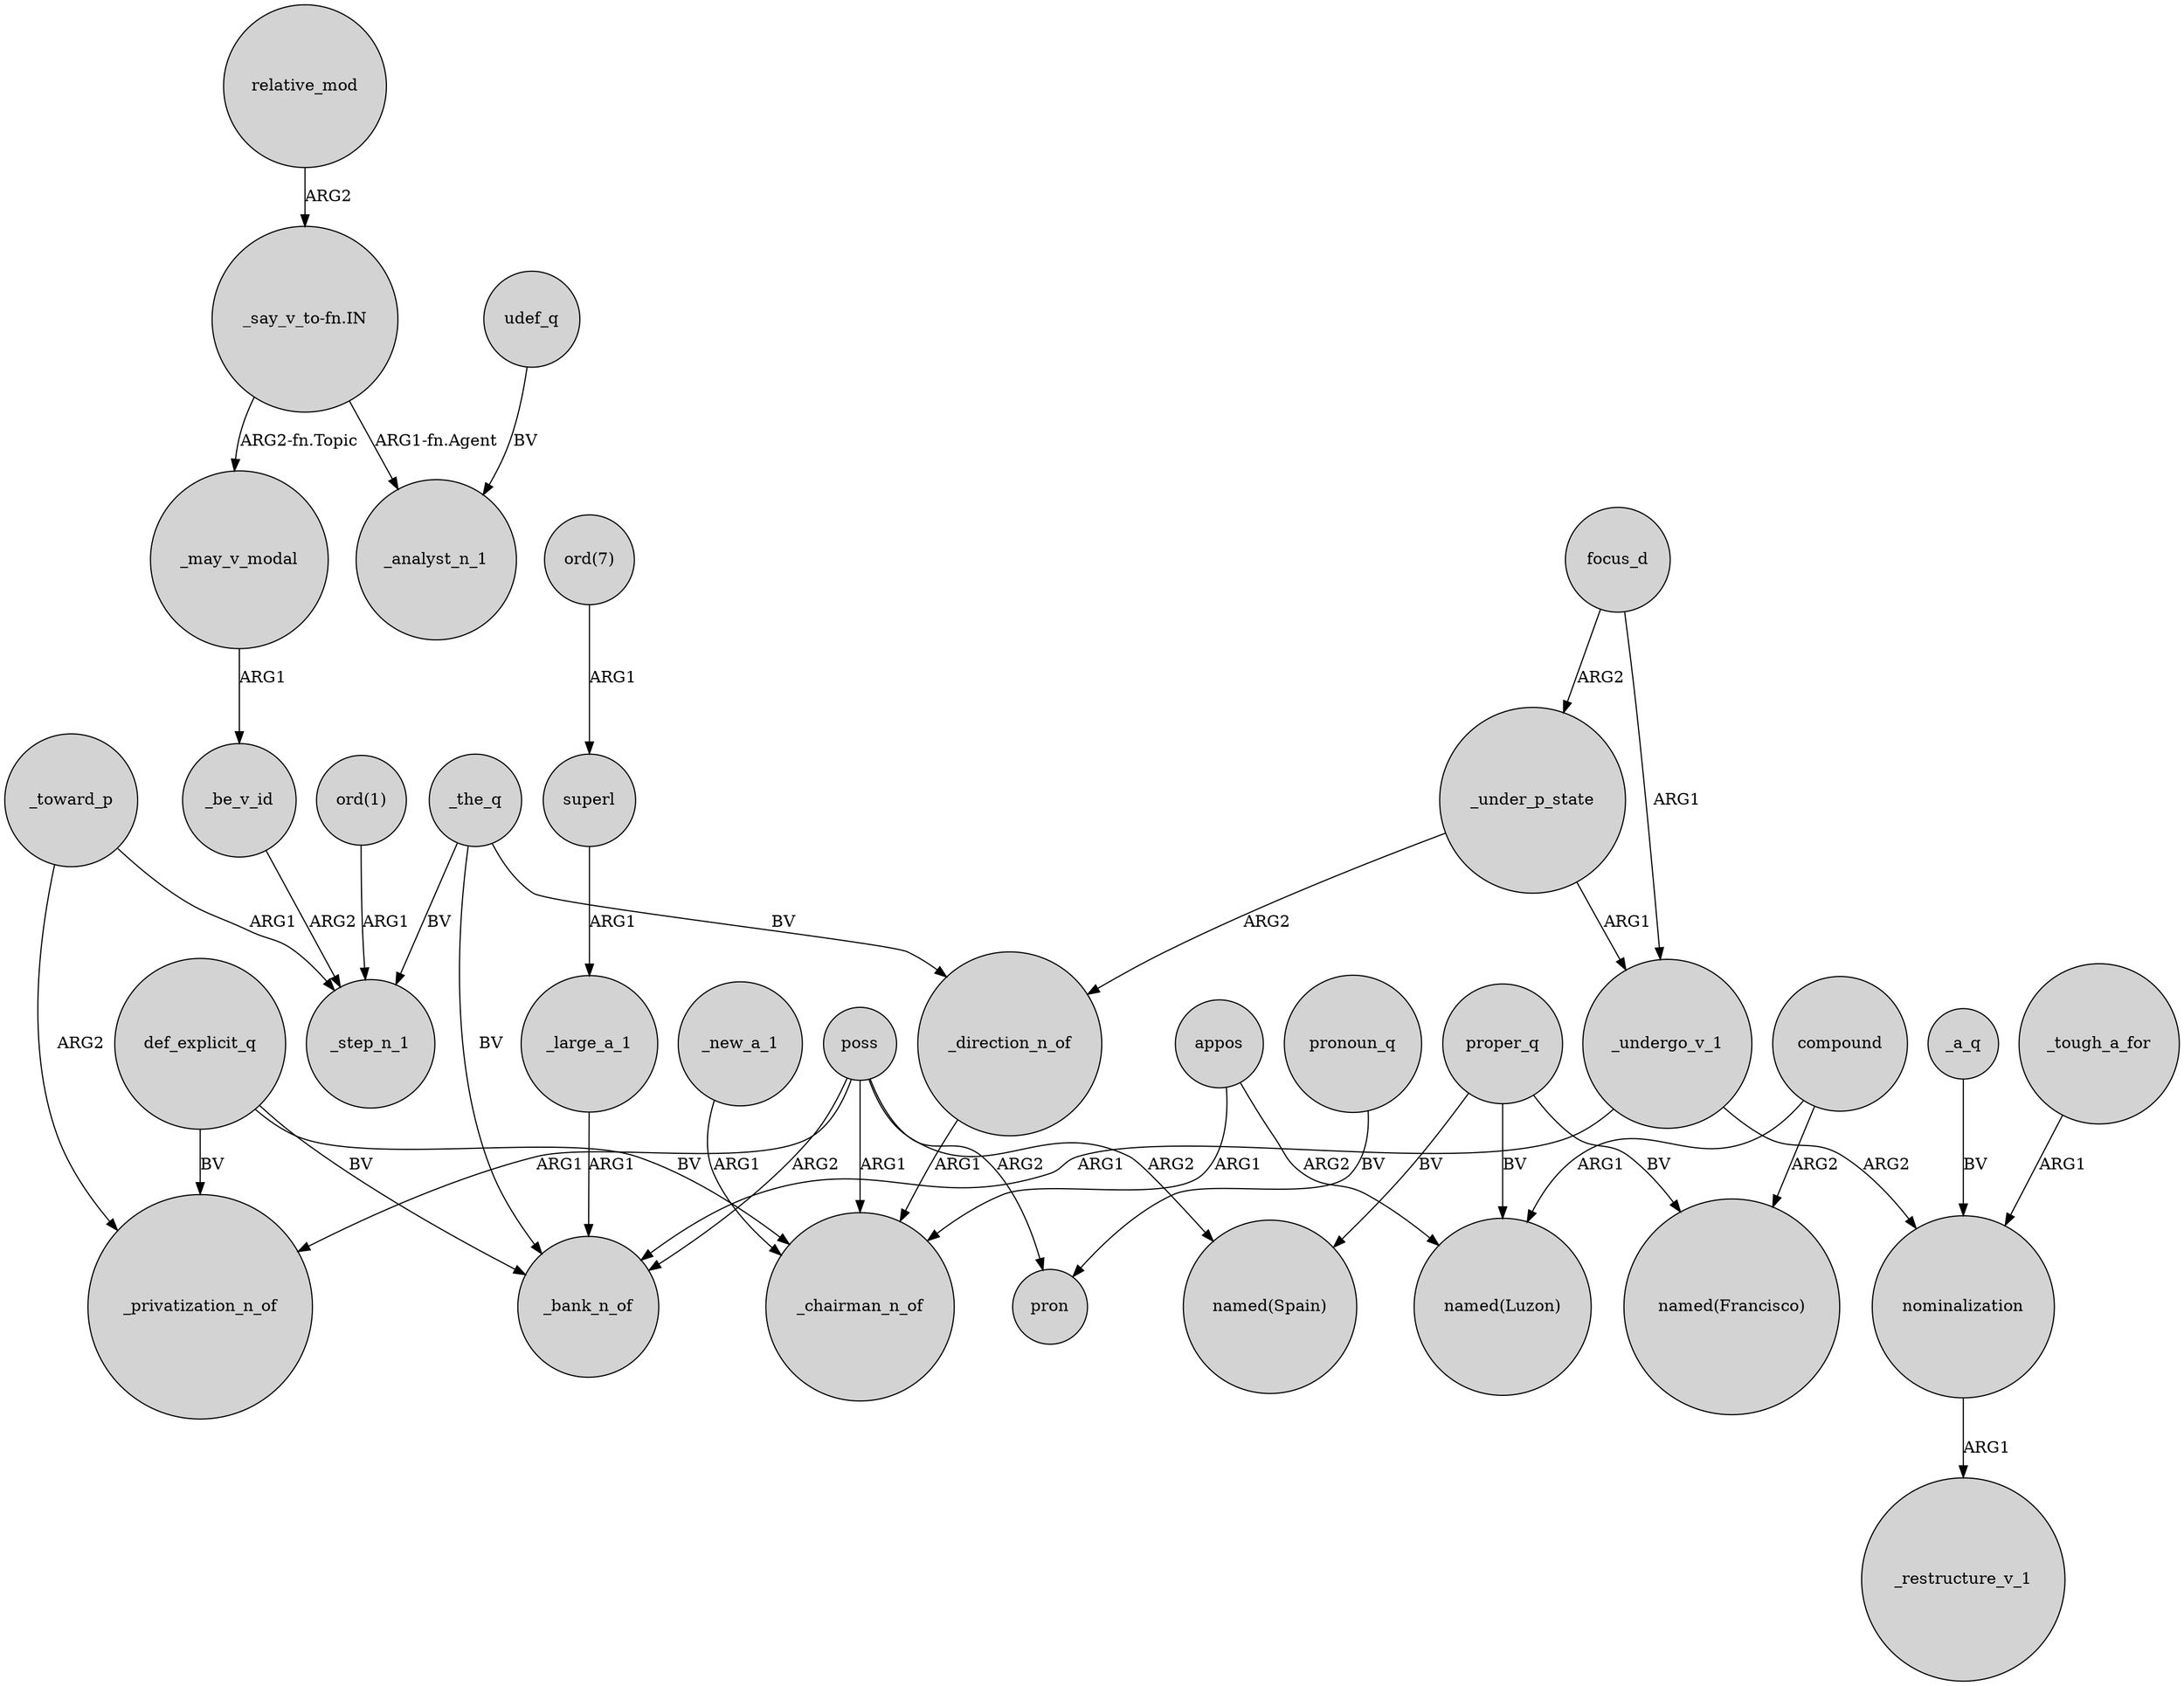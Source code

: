 digraph {
	node [shape=circle style=filled]
	superl -> _large_a_1 [label=ARG1]
	_toward_p -> _privatization_n_of [label=ARG2]
	poss -> _bank_n_of [label=ARG2]
	compound -> "named(Francisco)" [label=ARG2]
	_under_p_state -> _direction_n_of [label=ARG2]
	poss -> pron [label=ARG2]
	"ord(1)" -> _step_n_1 [label=ARG1]
	proper_q -> "named(Francisco)" [label=BV]
	compound -> "named(Luzon)" [label=ARG1]
	def_explicit_q -> _privatization_n_of [label=BV]
	appos -> _chairman_n_of [label=ARG1]
	focus_d -> _undergo_v_1 [label=ARG1]
	_toward_p -> _step_n_1 [label=ARG1]
	_tough_a_for -> nominalization [label=ARG1]
	_the_q -> _step_n_1 [label=BV]
	_large_a_1 -> _bank_n_of [label=ARG1]
	_a_q -> nominalization [label=BV]
	_be_v_id -> _step_n_1 [label=ARG2]
	relative_mod -> "_say_v_to-fn.IN" [label=ARG2]
	_undergo_v_1 -> nominalization [label=ARG2]
	nominalization -> _restructure_v_1 [label=ARG1]
	pronoun_q -> pron [label=BV]
	_the_q -> _bank_n_of [label=BV]
	"_say_v_to-fn.IN" -> _may_v_modal [label="ARG2-fn.Topic"]
	_the_q -> _direction_n_of [label=BV]
	"_say_v_to-fn.IN" -> _analyst_n_1 [label="ARG1-fn.Agent"]
	_new_a_1 -> _chairman_n_of [label=ARG1]
	def_explicit_q -> _bank_n_of [label=BV]
	poss -> _privatization_n_of [label=ARG1]
	_may_v_modal -> _be_v_id [label=ARG1]
	proper_q -> "named(Spain)" [label=BV]
	proper_q -> "named(Luzon)" [label=BV]
	appos -> "named(Luzon)" [label=ARG2]
	_under_p_state -> _undergo_v_1 [label=ARG1]
	poss -> "named(Spain)" [label=ARG2]
	"ord(7)" -> superl [label=ARG1]
	def_explicit_q -> _chairman_n_of [label=BV]
	focus_d -> _under_p_state [label=ARG2]
	udef_q -> _analyst_n_1 [label=BV]
	_direction_n_of -> _chairman_n_of [label=ARG1]
	poss -> _chairman_n_of [label=ARG1]
	_undergo_v_1 -> _bank_n_of [label=ARG1]
}
